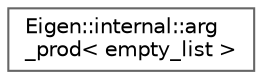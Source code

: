 digraph "类继承关系图"
{
 // LATEX_PDF_SIZE
  bgcolor="transparent";
  edge [fontname=Helvetica,fontsize=10,labelfontname=Helvetica,labelfontsize=10];
  node [fontname=Helvetica,fontsize=10,shape=box,height=0.2,width=0.4];
  rankdir="LR";
  Node0 [id="Node000000",label="Eigen::internal::arg\l_prod\< empty_list \>",height=0.2,width=0.4,color="grey40", fillcolor="white", style="filled",URL="$struct_eigen_1_1internal_1_1arg__prod_3_01empty__list_01_4.html",tooltip=" "];
}
